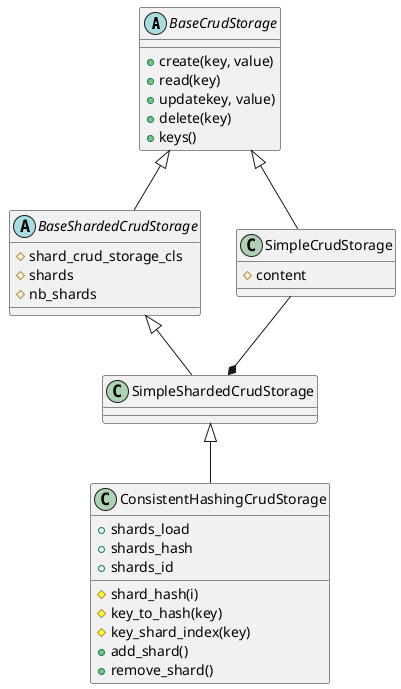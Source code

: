 @startuml
abstract class BaseCrudStorage {
 +create(key, value)
 +read(key)
 +updatekey, value)
 +delete(key)
 +keys()
}

abstract class BaseShardedCrudStorage {
 #shard_crud_storage_cls
 #shards
 #nb_shards
}

class SimpleCrudStorage {
 #content
}


class SimpleShardedCrudStorage {

}

BaseCrudStorage <|-- SimpleCrudStorage
BaseCrudStorage <|-- BaseShardedCrudStorage
BaseShardedCrudStorage <|--  SimpleShardedCrudStorage
SimpleCrudStorage --* SimpleShardedCrudStorage
class ConsistentHashingCrudStorage {
  #shard_hash(i)
  #key_to_hash(key)
  #key_shard_index(key)
  +shards_load
  +shards_hash
  +shards_id
  +add_shard()
  +remove_shard()
}

SimpleShardedCrudStorage <|-- ConsistentHashingCrudStorage
@enduml
